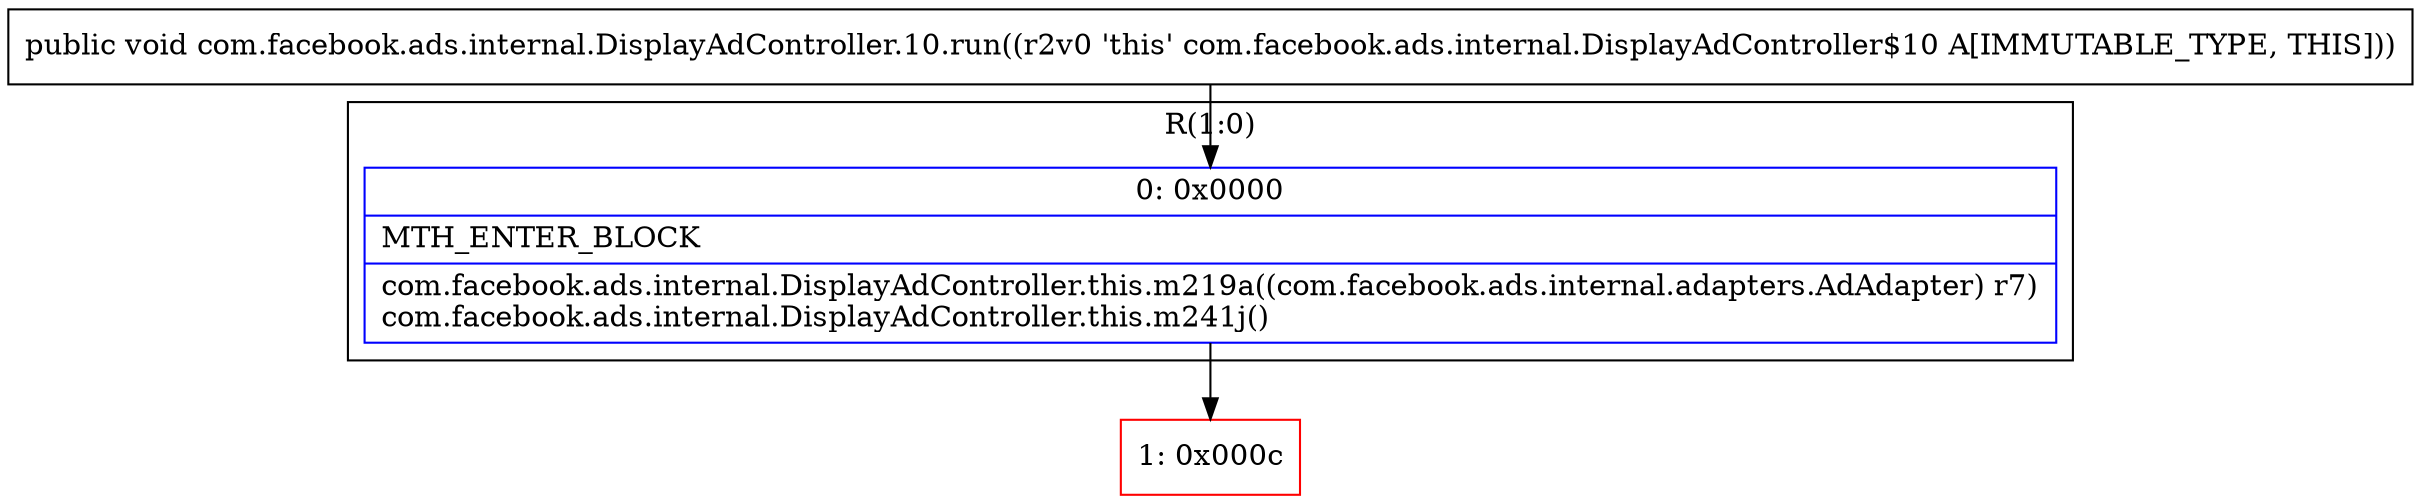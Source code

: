 digraph "CFG forcom.facebook.ads.internal.DisplayAdController.10.run()V" {
subgraph cluster_Region_1952200365 {
label = "R(1:0)";
node [shape=record,color=blue];
Node_0 [shape=record,label="{0\:\ 0x0000|MTH_ENTER_BLOCK\l|com.facebook.ads.internal.DisplayAdController.this.m219a((com.facebook.ads.internal.adapters.AdAdapter) r7)\lcom.facebook.ads.internal.DisplayAdController.this.m241j()\l}"];
}
Node_1 [shape=record,color=red,label="{1\:\ 0x000c}"];
MethodNode[shape=record,label="{public void com.facebook.ads.internal.DisplayAdController.10.run((r2v0 'this' com.facebook.ads.internal.DisplayAdController$10 A[IMMUTABLE_TYPE, THIS])) }"];
MethodNode -> Node_0;
Node_0 -> Node_1;
}

